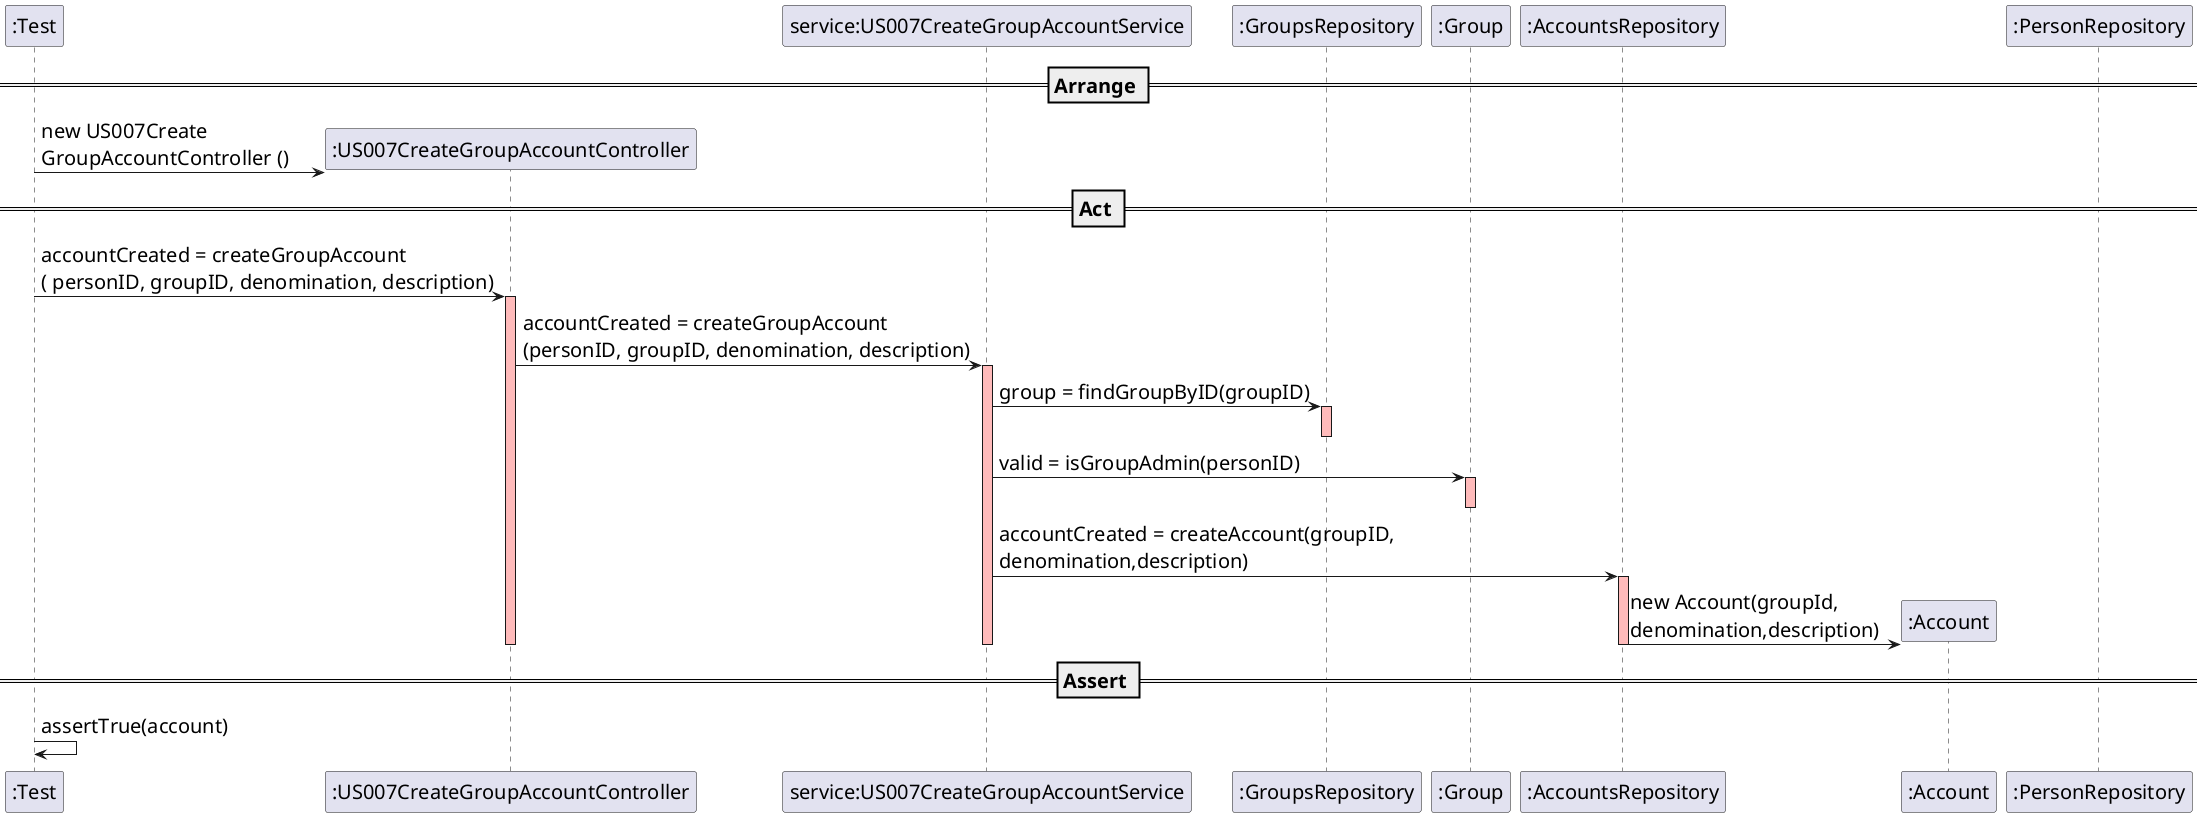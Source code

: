 @startuml
skinparam DefaultFontSize 20
create ":Test"

== Arrange ==
create ":US007CreateGroupAccountController"
":Test" -> ":US007CreateGroupAccountController" : new US007Create\nGroupAccountController ()

== Act ==

":Test" -> ":US007CreateGroupAccountController" : accountCreated = createGroupAccount\n( personID, groupID, denomination, description)
activate ":US007CreateGroupAccountController"  #FFBBBB

":US007CreateGroupAccountController" -> "service:US007CreateGroupAccountService" : accountCreated = createGroupAccount\n(personID, groupID, denomination, description)
activate "service:US007CreateGroupAccountService"  #FFBBBB

"service:US007CreateGroupAccountService" -> ":GroupsRepository" : group = findGroupByID(groupID)
activate ":GroupsRepository"  #FFBBBB
deactivate ":GroupsRepository"  #FFBBBB

"service:US007CreateGroupAccountService" -> ":Group" : valid = isGroupAdmin(personID)
activate ":Group" #FFBBBB
deactivate ":Group" #FFBBBB


"service:US007CreateGroupAccountService" -> ":AccountsRepository" : accountCreated = createAccount(groupID, \ndenomination,description)
activate ":AccountsRepository" #FFBBBB

create ":Account"
":AccountsRepository" -> ":Account" : new Account(groupId, \ndenomination,description)

deactivate ":AccountsRepository" #FFBBBB
deactivate ":Group" #FFBBBB
deactivate ":PersonRepository" #FFBBBB
deactivate ":GroupsRepository" #FFBBBB
deactivate "service:US007CreateGroupAccountService"  #FFBBBB
deactivate ":US007CreateGroupAccountController" #FFBBBB

== Assert ==

":Test" -> ":Test" : assertTrue(account)

@enduml